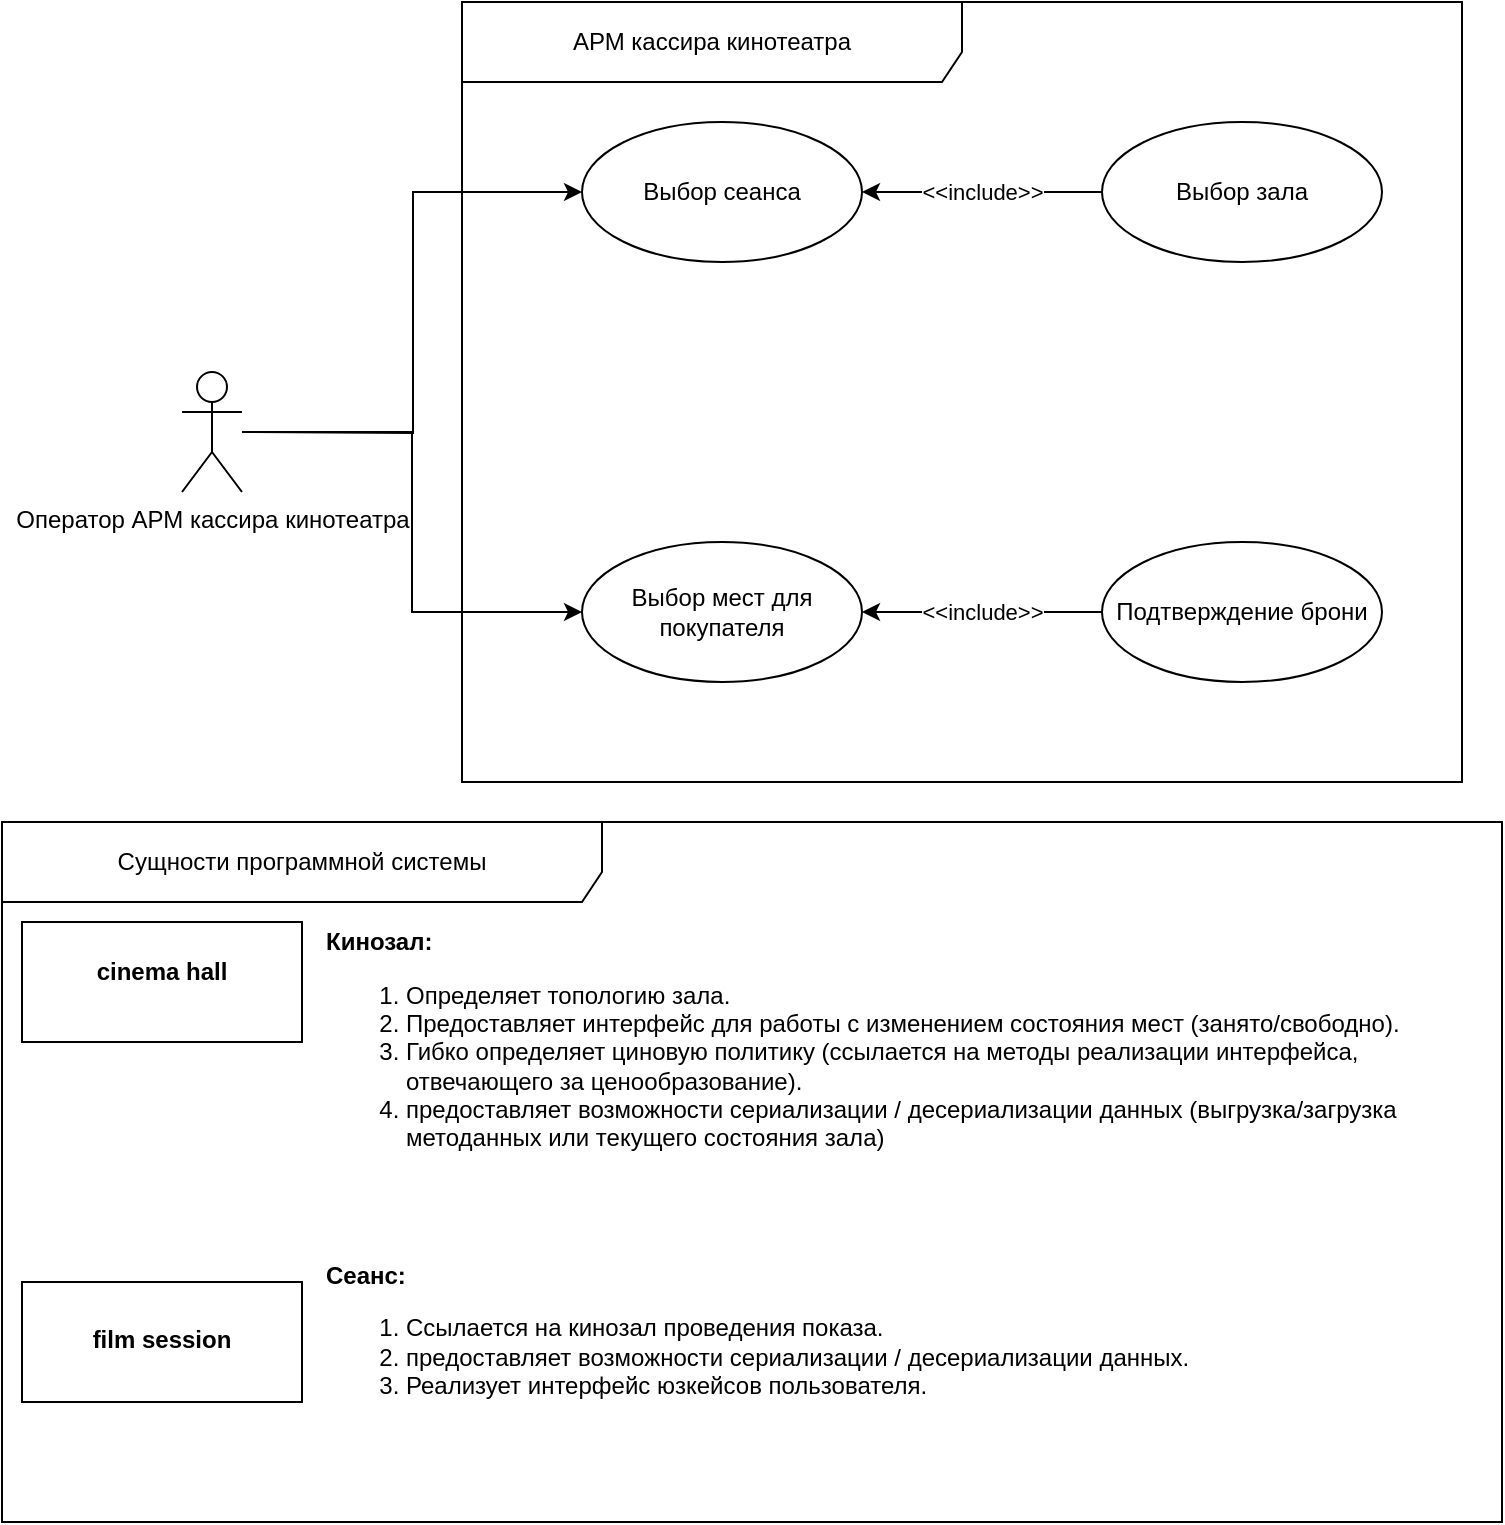 <mxfile version="22.0.2" type="device">
  <diagram name="Страница — 1" id="q_cHYVxgKCU6bMj5ebTI">
    <mxGraphModel dx="780" dy="504" grid="1" gridSize="10" guides="1" tooltips="1" connect="1" arrows="1" fold="1" page="1" pageScale="1" pageWidth="827" pageHeight="1169" math="0" shadow="0">
      <root>
        <mxCell id="0" />
        <mxCell id="1" parent="0" />
        <mxCell id="BGs3icix2L2B6tGLpiUf-11" style="edgeStyle=orthogonalEdgeStyle;rounded=0;orthogonalLoop=1;jettySize=auto;html=1;entryX=0;entryY=0.5;entryDx=0;entryDy=0;" parent="1" target="BGs3icix2L2B6tGLpiUf-2" edge="1">
          <mxGeometry relative="1" as="geometry">
            <mxPoint x="160" y="245" as="sourcePoint" />
          </mxGeometry>
        </mxCell>
        <mxCell id="BGs3icix2L2B6tGLpiUf-25" style="edgeStyle=orthogonalEdgeStyle;rounded=0;orthogonalLoop=1;jettySize=auto;html=1;entryX=0;entryY=0.5;entryDx=0;entryDy=0;" parent="1" source="BGs3icix2L2B6tGLpiUf-1" target="BGs3icix2L2B6tGLpiUf-4" edge="1">
          <mxGeometry relative="1" as="geometry" />
        </mxCell>
        <mxCell id="BGs3icix2L2B6tGLpiUf-1" value="Оператор АРМ кассира кинотеатра" style="shape=umlActor;verticalLabelPosition=bottom;verticalAlign=top;html=1;" parent="1" vertex="1">
          <mxGeometry x="130" y="215" width="30" height="60" as="geometry" />
        </mxCell>
        <mxCell id="BGs3icix2L2B6tGLpiUf-2" value="Выбор сеанса" style="ellipse;whiteSpace=wrap;html=1;" parent="1" vertex="1">
          <mxGeometry x="330" y="90" width="140" height="70" as="geometry" />
        </mxCell>
        <mxCell id="BGs3icix2L2B6tGLpiUf-28" value="&amp;lt;&amp;lt;include&amp;gt;&amp;gt;" style="edgeStyle=orthogonalEdgeStyle;rounded=0;orthogonalLoop=1;jettySize=auto;html=1;" parent="1" source="BGs3icix2L2B6tGLpiUf-3" target="BGs3icix2L2B6tGLpiUf-2" edge="1">
          <mxGeometry relative="1" as="geometry" />
        </mxCell>
        <mxCell id="BGs3icix2L2B6tGLpiUf-3" value="Выбор зала" style="ellipse;whiteSpace=wrap;html=1;" parent="1" vertex="1">
          <mxGeometry x="590" y="90" width="140" height="70" as="geometry" />
        </mxCell>
        <mxCell id="BGs3icix2L2B6tGLpiUf-4" value="Выбор мест для покупателя" style="ellipse;whiteSpace=wrap;html=1;" parent="1" vertex="1">
          <mxGeometry x="330" y="300" width="140" height="70" as="geometry" />
        </mxCell>
        <mxCell id="BGs3icix2L2B6tGLpiUf-30" value="&amp;lt;&amp;lt;include&amp;gt;&amp;gt;" style="edgeStyle=orthogonalEdgeStyle;rounded=0;orthogonalLoop=1;jettySize=auto;html=1;entryX=1;entryY=0.5;entryDx=0;entryDy=0;" parent="1" source="BGs3icix2L2B6tGLpiUf-5" target="BGs3icix2L2B6tGLpiUf-4" edge="1">
          <mxGeometry relative="1" as="geometry" />
        </mxCell>
        <mxCell id="BGs3icix2L2B6tGLpiUf-5" value="Подтверждение брони" style="ellipse;whiteSpace=wrap;html=1;" parent="1" vertex="1">
          <mxGeometry x="590" y="300" width="140" height="70" as="geometry" />
        </mxCell>
        <mxCell id="BGs3icix2L2B6tGLpiUf-9" value="АРМ кассира кинотеатра" style="shape=umlFrame;whiteSpace=wrap;html=1;pointerEvents=0;width=250;height=40;" parent="1" vertex="1">
          <mxGeometry x="270" y="30" width="500" height="390" as="geometry" />
        </mxCell>
        <mxCell id="BGs3icix2L2B6tGLpiUf-16" value="&lt;p style=&quot;margin:0px;margin-top:4px;text-align:center;&quot;&gt;&lt;b&gt;&lt;br&gt;cinema hall&lt;/b&gt;&lt;br&gt;&lt;/p&gt;" style="verticalAlign=top;align=left;overflow=fill;fontSize=12;fontFamily=Helvetica;html=1;whiteSpace=wrap;" parent="1" vertex="1">
          <mxGeometry x="50" y="490" width="140" height="60" as="geometry" />
        </mxCell>
        <mxCell id="BGs3icix2L2B6tGLpiUf-17" value="&lt;p style=&quot;margin:0px;margin-top:4px;text-align:center;&quot;&gt;&lt;b&gt;&lt;br&gt;&lt;/b&gt;&lt;/p&gt;&lt;p style=&quot;margin:0px;margin-top:4px;text-align:center;&quot;&gt;&lt;b&gt;film session&lt;/b&gt;&lt;/p&gt;" style="verticalAlign=top;align=left;overflow=fill;fontSize=12;fontFamily=Helvetica;html=1;whiteSpace=wrap;" parent="1" vertex="1">
          <mxGeometry x="50" y="670" width="140" height="60" as="geometry" />
        </mxCell>
        <mxCell id="BGs3icix2L2B6tGLpiUf-18" value="Сущности программной системы" style="shape=umlFrame;whiteSpace=wrap;html=1;pointerEvents=0;width=300;height=40;" parent="1" vertex="1">
          <mxGeometry x="40" y="440" width="750" height="350" as="geometry" />
        </mxCell>
        <mxCell id="BGs3icix2L2B6tGLpiUf-19" value="&lt;b&gt;Кинозал:&lt;/b&gt;&lt;br&gt;&lt;ol&gt;&lt;li&gt;Определяет топологию зала.&lt;/li&gt;&lt;li&gt;Предоставляет интерфейс для работы с изменением состояния мест (занято/свободно).&lt;br style=&quot;border-color: var(--border-color);&quot;&gt;&lt;/li&gt;&lt;li&gt;Гибко определяет циновую политику (ссылается на методы реализации интерфейса, отвечающего за ценообразование).&lt;br style=&quot;border-color: var(--border-color);&quot;&gt;&lt;/li&gt;&lt;li&gt;предоставляет возможности сериализации / десериализации данных (выгрузка/загрузка методанных или текущего состояния зала)&lt;/li&gt;&lt;/ol&gt;" style="text;html=1;strokeColor=none;fillColor=none;align=left;verticalAlign=middle;whiteSpace=wrap;rounded=0;" parent="1" vertex="1">
          <mxGeometry x="200" y="490" width="570" height="130" as="geometry" />
        </mxCell>
        <mxCell id="BGs3icix2L2B6tGLpiUf-20" value="&lt;b&gt;Сеанс:&lt;/b&gt;&lt;br&gt;&lt;ol&gt;&lt;li&gt;Ссылается на кинозал проведения показа.&lt;/li&gt;&lt;li&gt;предоставляет возможности сериализации / десериализации данных.&lt;/li&gt;&lt;li&gt;Реализует интерфейс юзкейсов пользователя.&lt;/li&gt;&lt;/ol&gt;" style="text;html=1;strokeColor=none;fillColor=none;align=left;verticalAlign=middle;whiteSpace=wrap;rounded=0;" parent="1" vertex="1">
          <mxGeometry x="200" y="635" width="570" height="130" as="geometry" />
        </mxCell>
      </root>
    </mxGraphModel>
  </diagram>
</mxfile>
